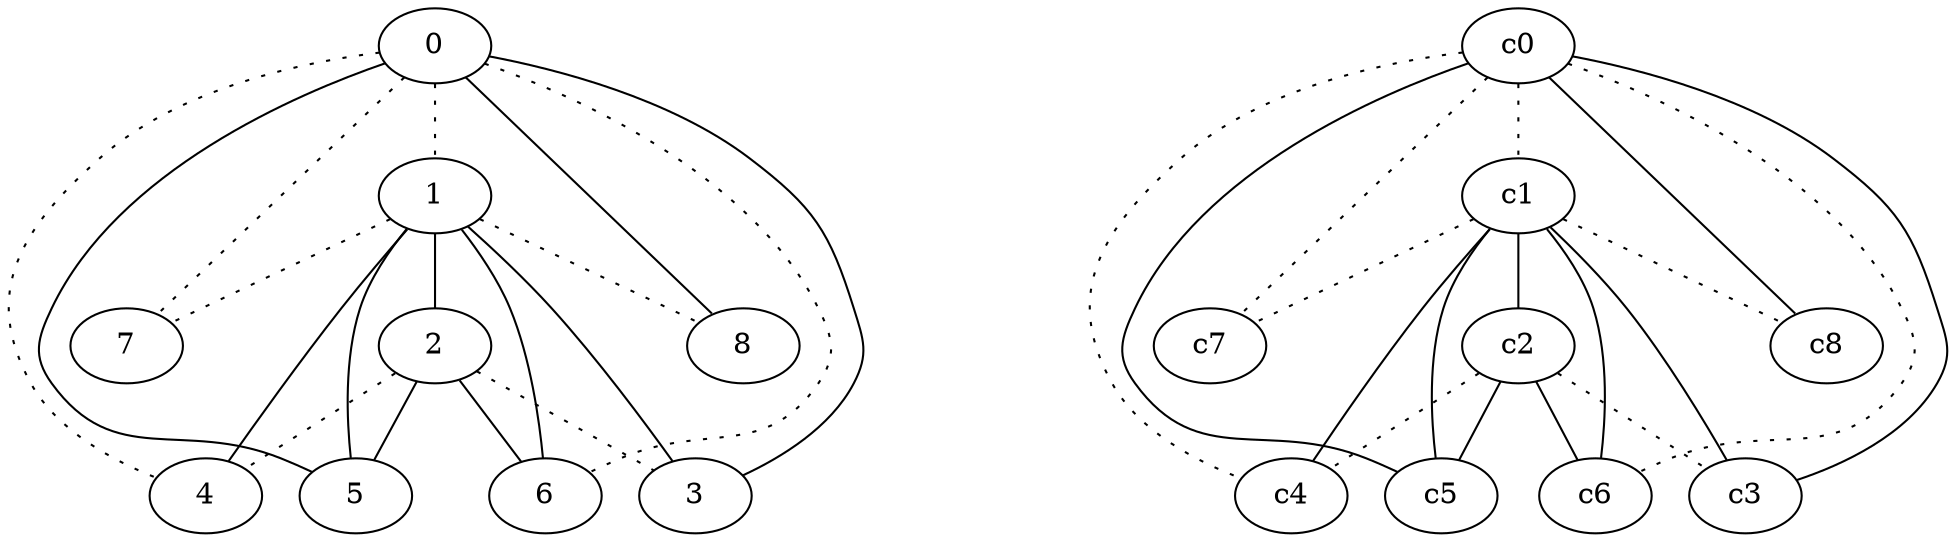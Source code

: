 graph {
a0[label=0];
a1[label=1];
a2[label=2];
a3[label=3];
a4[label=4];
a5[label=5];
a6[label=6];
a7[label=7];
a8[label=8];
a0 -- a1 [style=dotted];
a0 -- a3;
a0 -- a4 [style=dotted];
a0 -- a5;
a0 -- a6 [style=dotted];
a0 -- a7 [style=dotted];
a0 -- a8;
a1 -- a2;
a1 -- a3;
a1 -- a4;
a1 -- a5;
a1 -- a6;
a1 -- a7 [style=dotted];
a1 -- a8 [style=dotted];
a2 -- a3 [style=dotted];
a2 -- a4 [style=dotted];
a2 -- a5;
a2 -- a6;
c0 -- c1 [style=dotted];
c0 -- c3;
c0 -- c4 [style=dotted];
c0 -- c5;
c0 -- c6 [style=dotted];
c0 -- c7 [style=dotted];
c0 -- c8;
c1 -- c2;
c1 -- c3;
c1 -- c4;
c1 -- c5;
c1 -- c6;
c1 -- c7 [style=dotted];
c1 -- c8 [style=dotted];
c2 -- c3 [style=dotted];
c2 -- c4 [style=dotted];
c2 -- c5;
c2 -- c6;
}
